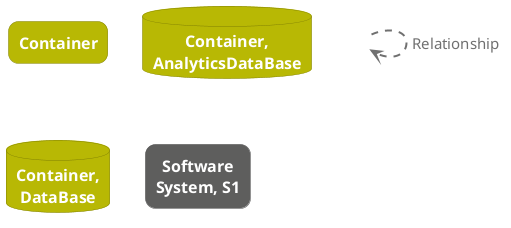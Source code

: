 @startuml
set separator none

skinparam {
  shadowing false
  arrowFontSize 15
  defaultTextAlignment center
  wrapWidth 100
  maxMessageSize 100
}
hide stereotype

skinparam rectangle<<_transparent>> {
  BorderColor transparent
  BackgroundColor transparent
  FontColor transparent
}

skinparam rectangle<<1>> {
  BackgroundColor #b8b804
  FontColor #ffffff
  BorderColor #808002
  roundCorner 20
}
rectangle "==Container" <<1>>

skinparam database<<2>> {
  BackgroundColor #b8b804
  FontColor #ffffff
  BorderColor #808002
}
database "==Container, AnalyticsDataBase" <<2>>

skinparam database<<3>> {
  BackgroundColor #b8b804
  FontColor #ffffff
  BorderColor #808002
}
database "==Container, DataBase" <<3>>

skinparam rectangle<<4>> {
  BackgroundColor #5e5e5d
  FontColor #ffffff
  BorderColor #414141
  roundCorner 20
}
rectangle "==Software System, S1" <<4>>

rectangle "." <<_transparent>> as 5
5 .[#707070,thickness=2].> 5 : "<color:#707070>Relationship"


@enduml